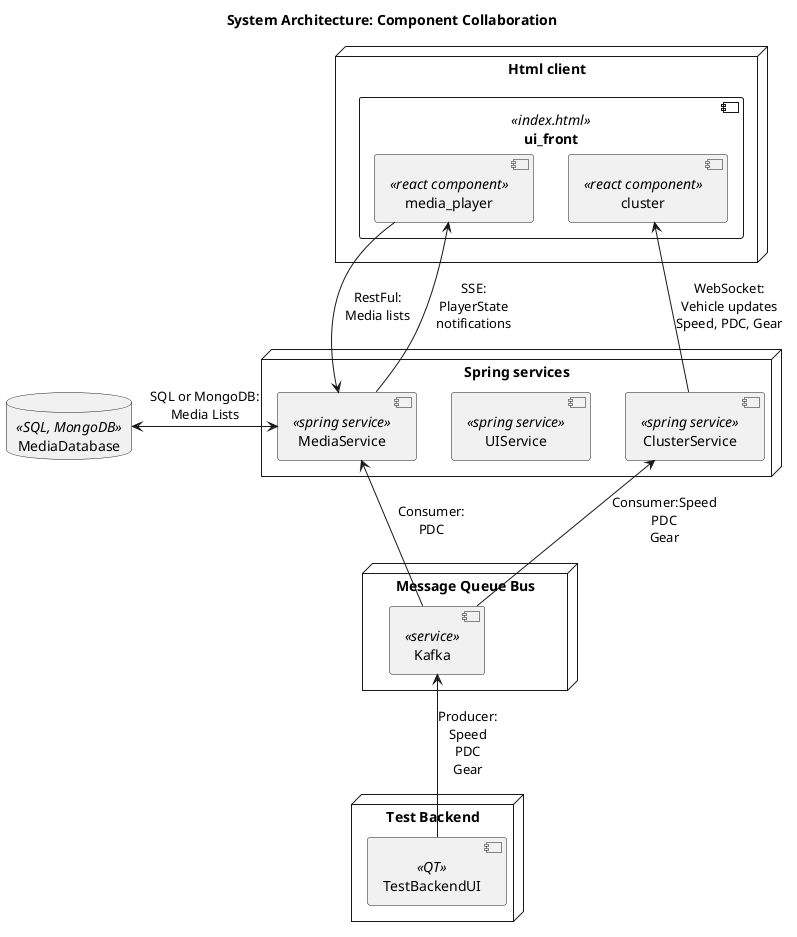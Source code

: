 @startuml SysA
title System Architecture: Component Collaboration

node "Html client" {
    component ui_front <<index.html>> {
        component media_player <<react component>>
        component cluster <<react component>>
    }
}

node "Spring services" {
    component UIService <<spring service>>
    component MediaService <<spring service>>
    component ClusterService <<spring service>>
}

database MediaDatabase <<SQL, MongoDB>>{

}

node "Message Queue Bus" {
    component Kafka <<service>>
}

node "Test Backend" {
  component TestBackendUI <<QT>>
}

media_player -down-> MediaService: RestFul:\nMedia lists
MediaService -up-> media_player: SSE:\nPlayerState\nnotifications

ClusterService -down-> cluster: WebSocket:\nVehicle updates\nSpeed, PDC, Gear

MediaService <-left-> MediaDatabase: SQL or MongoDB:\nMedia Lists
MediaService <-down- Kafka: Consumer:\nPDC
ClusterService <-down- Kafka: Consumer:Speed\nPDC\nGear

TestBackendUI -up-> Kafka: Producer:\nSpeed\nPDC\nGear

@enduml